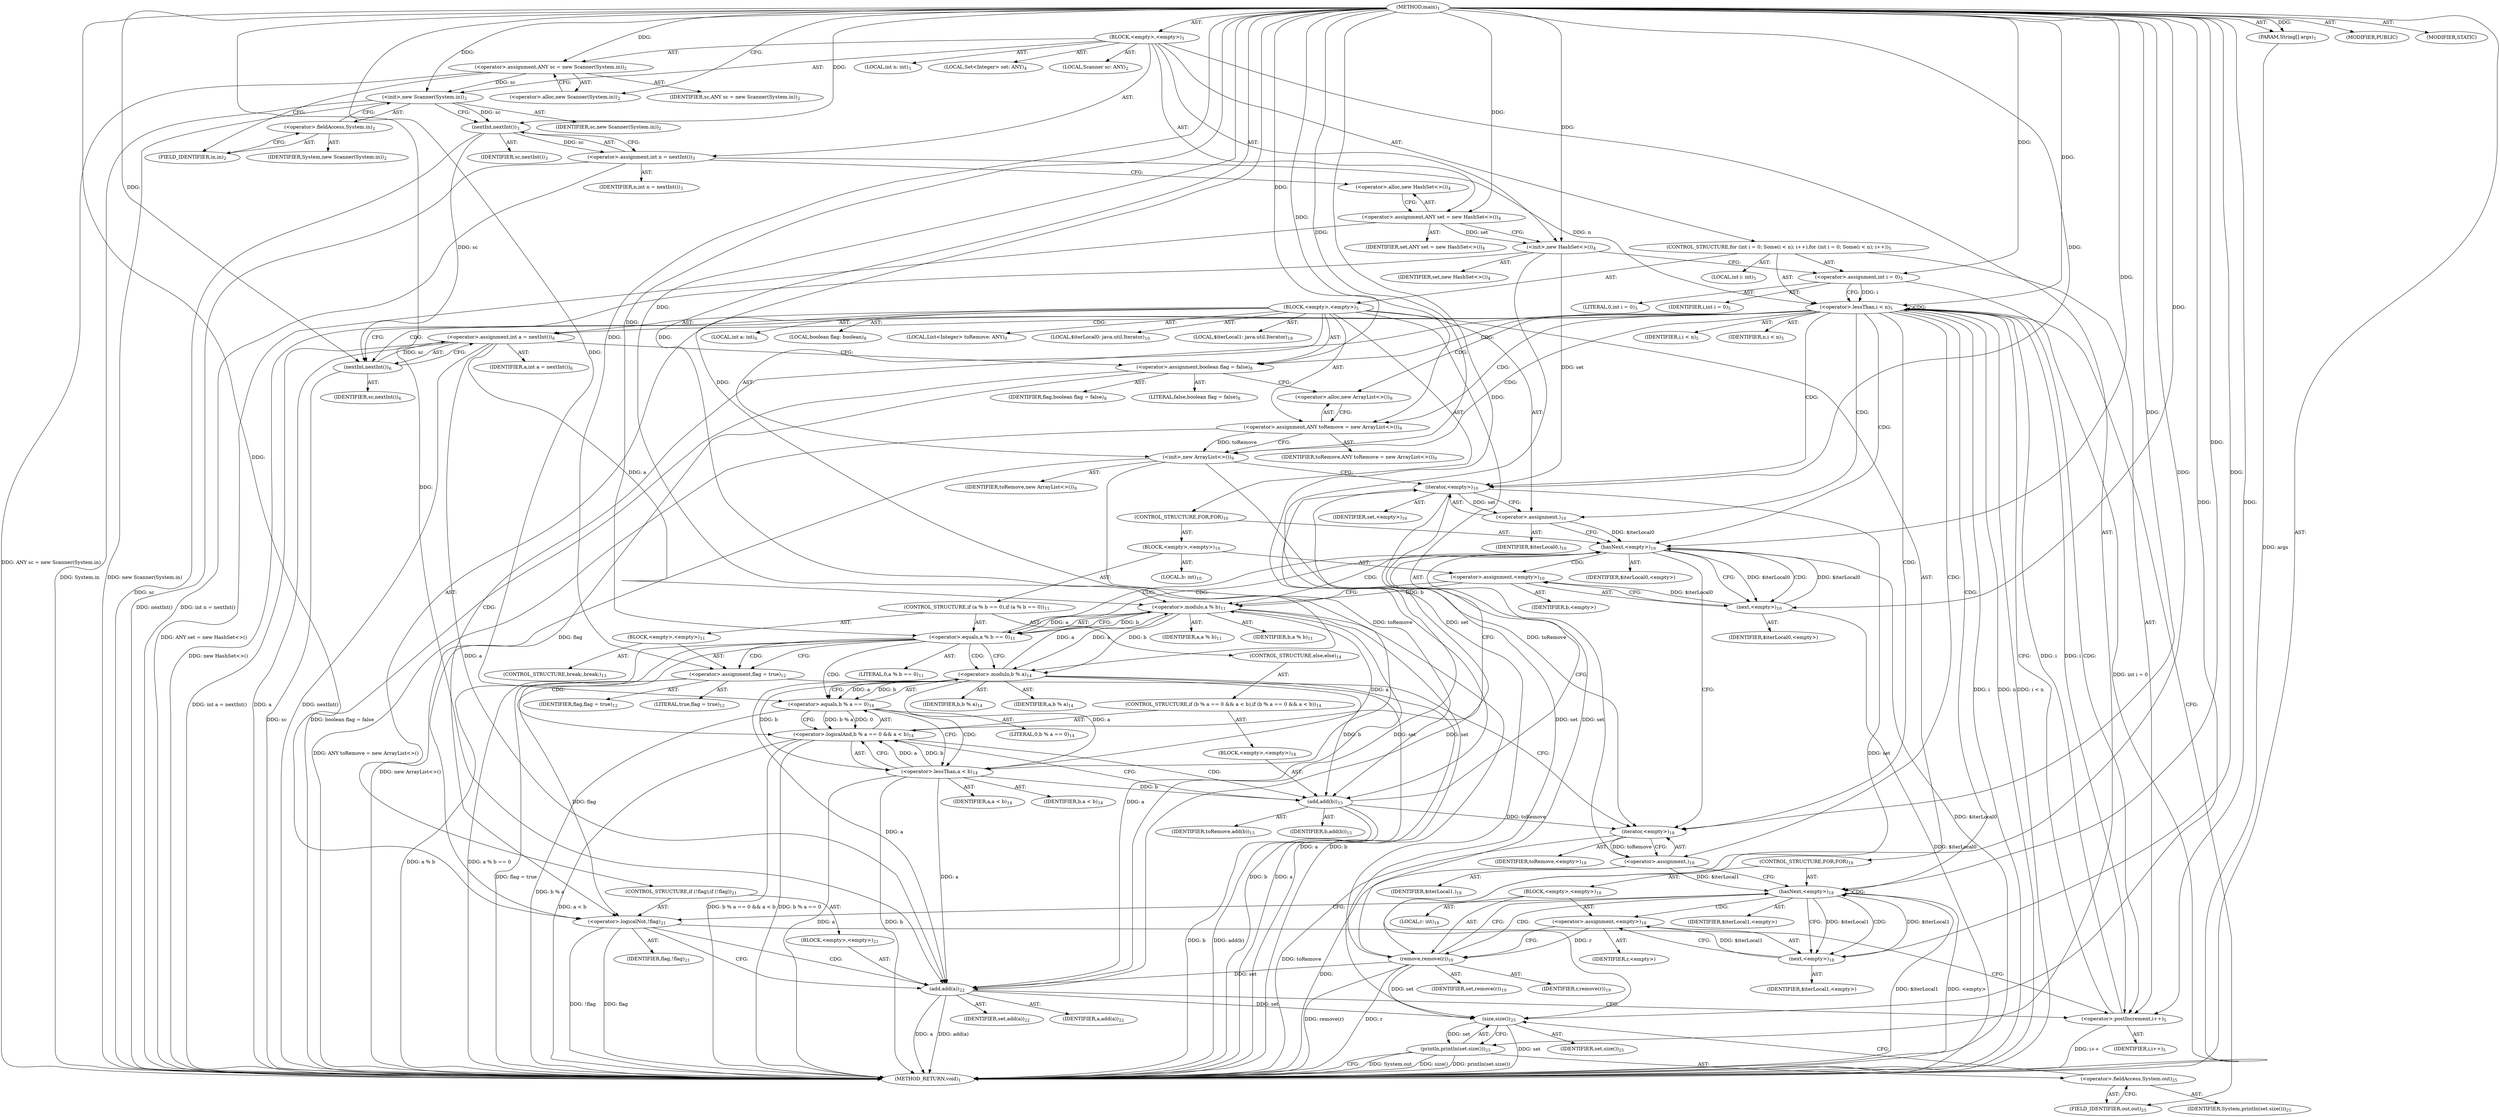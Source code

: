 digraph "main" {  
"23" [label = <(METHOD,main)<SUB>1</SUB>> ]
"24" [label = <(PARAM,String[] args)<SUB>1</SUB>> ]
"25" [label = <(BLOCK,&lt;empty&gt;,&lt;empty&gt;)<SUB>1</SUB>> ]
"4" [label = <(LOCAL,Scanner sc: ANY)<SUB>2</SUB>> ]
"26" [label = <(&lt;operator&gt;.assignment,ANY sc = new Scanner(System.in))<SUB>2</SUB>> ]
"27" [label = <(IDENTIFIER,sc,ANY sc = new Scanner(System.in))<SUB>2</SUB>> ]
"28" [label = <(&lt;operator&gt;.alloc,new Scanner(System.in))<SUB>2</SUB>> ]
"29" [label = <(&lt;init&gt;,new Scanner(System.in))<SUB>2</SUB>> ]
"3" [label = <(IDENTIFIER,sc,new Scanner(System.in))<SUB>2</SUB>> ]
"30" [label = <(&lt;operator&gt;.fieldAccess,System.in)<SUB>2</SUB>> ]
"31" [label = <(IDENTIFIER,System,new Scanner(System.in))<SUB>2</SUB>> ]
"32" [label = <(FIELD_IDENTIFIER,in,in)<SUB>2</SUB>> ]
"33" [label = <(LOCAL,int n: int)<SUB>3</SUB>> ]
"34" [label = <(&lt;operator&gt;.assignment,int n = nextInt())<SUB>3</SUB>> ]
"35" [label = <(IDENTIFIER,n,int n = nextInt())<SUB>3</SUB>> ]
"36" [label = <(nextInt,nextInt())<SUB>3</SUB>> ]
"37" [label = <(IDENTIFIER,sc,nextInt())<SUB>3</SUB>> ]
"6" [label = <(LOCAL,Set&lt;Integer&gt; set: ANY)<SUB>4</SUB>> ]
"38" [label = <(&lt;operator&gt;.assignment,ANY set = new HashSet&lt;&gt;())<SUB>4</SUB>> ]
"39" [label = <(IDENTIFIER,set,ANY set = new HashSet&lt;&gt;())<SUB>4</SUB>> ]
"40" [label = <(&lt;operator&gt;.alloc,new HashSet&lt;&gt;())<SUB>4</SUB>> ]
"41" [label = <(&lt;init&gt;,new HashSet&lt;&gt;())<SUB>4</SUB>> ]
"5" [label = <(IDENTIFIER,set,new HashSet&lt;&gt;())<SUB>4</SUB>> ]
"42" [label = <(CONTROL_STRUCTURE,for (int i = 0; Some(i &lt; n); i++),for (int i = 0; Some(i &lt; n); i++))<SUB>5</SUB>> ]
"43" [label = <(LOCAL,int i: int)<SUB>5</SUB>> ]
"44" [label = <(&lt;operator&gt;.assignment,int i = 0)<SUB>5</SUB>> ]
"45" [label = <(IDENTIFIER,i,int i = 0)<SUB>5</SUB>> ]
"46" [label = <(LITERAL,0,int i = 0)<SUB>5</SUB>> ]
"47" [label = <(&lt;operator&gt;.lessThan,i &lt; n)<SUB>5</SUB>> ]
"48" [label = <(IDENTIFIER,i,i &lt; n)<SUB>5</SUB>> ]
"49" [label = <(IDENTIFIER,n,i &lt; n)<SUB>5</SUB>> ]
"50" [label = <(&lt;operator&gt;.postIncrement,i++)<SUB>5</SUB>> ]
"51" [label = <(IDENTIFIER,i,i++)<SUB>5</SUB>> ]
"52" [label = <(BLOCK,&lt;empty&gt;,&lt;empty&gt;)<SUB>5</SUB>> ]
"53" [label = <(LOCAL,int a: int)<SUB>6</SUB>> ]
"54" [label = <(&lt;operator&gt;.assignment,int a = nextInt())<SUB>6</SUB>> ]
"55" [label = <(IDENTIFIER,a,int a = nextInt())<SUB>6</SUB>> ]
"56" [label = <(nextInt,nextInt())<SUB>6</SUB>> ]
"57" [label = <(IDENTIFIER,sc,nextInt())<SUB>6</SUB>> ]
"58" [label = <(LOCAL,boolean flag: boolean)<SUB>8</SUB>> ]
"59" [label = <(&lt;operator&gt;.assignment,boolean flag = false)<SUB>8</SUB>> ]
"60" [label = <(IDENTIFIER,flag,boolean flag = false)<SUB>8</SUB>> ]
"61" [label = <(LITERAL,false,boolean flag = false)<SUB>8</SUB>> ]
"8" [label = <(LOCAL,List&lt;Integer&gt; toRemove: ANY)<SUB>9</SUB>> ]
"62" [label = <(&lt;operator&gt;.assignment,ANY toRemove = new ArrayList&lt;&gt;())<SUB>9</SUB>> ]
"63" [label = <(IDENTIFIER,toRemove,ANY toRemove = new ArrayList&lt;&gt;())<SUB>9</SUB>> ]
"64" [label = <(&lt;operator&gt;.alloc,new ArrayList&lt;&gt;())<SUB>9</SUB>> ]
"65" [label = <(&lt;init&gt;,new ArrayList&lt;&gt;())<SUB>9</SUB>> ]
"7" [label = <(IDENTIFIER,toRemove,new ArrayList&lt;&gt;())<SUB>9</SUB>> ]
"66" [label = <(LOCAL,$iterLocal0: java.util.Iterator)<SUB>10</SUB>> ]
"67" [label = <(&lt;operator&gt;.assignment,)<SUB>10</SUB>> ]
"68" [label = <(IDENTIFIER,$iterLocal0,)<SUB>10</SUB>> ]
"69" [label = <(iterator,&lt;empty&gt;)<SUB>10</SUB>> ]
"70" [label = <(IDENTIFIER,set,&lt;empty&gt;)<SUB>10</SUB>> ]
"71" [label = <(CONTROL_STRUCTURE,FOR,FOR)<SUB>10</SUB>> ]
"72" [label = <(hasNext,&lt;empty&gt;)<SUB>10</SUB>> ]
"73" [label = <(IDENTIFIER,$iterLocal0,&lt;empty&gt;)> ]
"74" [label = <(BLOCK,&lt;empty&gt;,&lt;empty&gt;)<SUB>10</SUB>> ]
"75" [label = <(LOCAL,b: int)<SUB>10</SUB>> ]
"76" [label = <(&lt;operator&gt;.assignment,&lt;empty&gt;)<SUB>10</SUB>> ]
"77" [label = <(IDENTIFIER,b,&lt;empty&gt;)> ]
"78" [label = <(next,&lt;empty&gt;)<SUB>10</SUB>> ]
"79" [label = <(IDENTIFIER,$iterLocal0,&lt;empty&gt;)> ]
"80" [label = <(CONTROL_STRUCTURE,if (a % b == 0),if (a % b == 0))<SUB>11</SUB>> ]
"81" [label = <(&lt;operator&gt;.equals,a % b == 0)<SUB>11</SUB>> ]
"82" [label = <(&lt;operator&gt;.modulo,a % b)<SUB>11</SUB>> ]
"83" [label = <(IDENTIFIER,a,a % b)<SUB>11</SUB>> ]
"84" [label = <(IDENTIFIER,b,a % b)<SUB>11</SUB>> ]
"85" [label = <(LITERAL,0,a % b == 0)<SUB>11</SUB>> ]
"86" [label = <(BLOCK,&lt;empty&gt;,&lt;empty&gt;)<SUB>11</SUB>> ]
"87" [label = <(&lt;operator&gt;.assignment,flag = true)<SUB>12</SUB>> ]
"88" [label = <(IDENTIFIER,flag,flag = true)<SUB>12</SUB>> ]
"89" [label = <(LITERAL,true,flag = true)<SUB>12</SUB>> ]
"90" [label = <(CONTROL_STRUCTURE,break;,break;)<SUB>13</SUB>> ]
"91" [label = <(CONTROL_STRUCTURE,else,else)<SUB>14</SUB>> ]
"92" [label = <(CONTROL_STRUCTURE,if (b % a == 0 &amp;&amp; a &lt; b),if (b % a == 0 &amp;&amp; a &lt; b))<SUB>14</SUB>> ]
"93" [label = <(&lt;operator&gt;.logicalAnd,b % a == 0 &amp;&amp; a &lt; b)<SUB>14</SUB>> ]
"94" [label = <(&lt;operator&gt;.equals,b % a == 0)<SUB>14</SUB>> ]
"95" [label = <(&lt;operator&gt;.modulo,b % a)<SUB>14</SUB>> ]
"96" [label = <(IDENTIFIER,b,b % a)<SUB>14</SUB>> ]
"97" [label = <(IDENTIFIER,a,b % a)<SUB>14</SUB>> ]
"98" [label = <(LITERAL,0,b % a == 0)<SUB>14</SUB>> ]
"99" [label = <(&lt;operator&gt;.lessThan,a &lt; b)<SUB>14</SUB>> ]
"100" [label = <(IDENTIFIER,a,a &lt; b)<SUB>14</SUB>> ]
"101" [label = <(IDENTIFIER,b,a &lt; b)<SUB>14</SUB>> ]
"102" [label = <(BLOCK,&lt;empty&gt;,&lt;empty&gt;)<SUB>14</SUB>> ]
"103" [label = <(add,add(b))<SUB>15</SUB>> ]
"104" [label = <(IDENTIFIER,toRemove,add(b))<SUB>15</SUB>> ]
"105" [label = <(IDENTIFIER,b,add(b))<SUB>15</SUB>> ]
"106" [label = <(LOCAL,$iterLocal1: java.util.Iterator)<SUB>18</SUB>> ]
"107" [label = <(&lt;operator&gt;.assignment,)<SUB>18</SUB>> ]
"108" [label = <(IDENTIFIER,$iterLocal1,)<SUB>18</SUB>> ]
"109" [label = <(iterator,&lt;empty&gt;)<SUB>18</SUB>> ]
"110" [label = <(IDENTIFIER,toRemove,&lt;empty&gt;)<SUB>18</SUB>> ]
"111" [label = <(CONTROL_STRUCTURE,FOR,FOR)<SUB>18</SUB>> ]
"112" [label = <(hasNext,&lt;empty&gt;)<SUB>18</SUB>> ]
"113" [label = <(IDENTIFIER,$iterLocal1,&lt;empty&gt;)> ]
"114" [label = <(BLOCK,&lt;empty&gt;,&lt;empty&gt;)<SUB>18</SUB>> ]
"115" [label = <(LOCAL,r: int)<SUB>18</SUB>> ]
"116" [label = <(&lt;operator&gt;.assignment,&lt;empty&gt;)<SUB>18</SUB>> ]
"117" [label = <(IDENTIFIER,r,&lt;empty&gt;)> ]
"118" [label = <(next,&lt;empty&gt;)<SUB>18</SUB>> ]
"119" [label = <(IDENTIFIER,$iterLocal1,&lt;empty&gt;)> ]
"120" [label = <(remove,remove(r))<SUB>19</SUB>> ]
"121" [label = <(IDENTIFIER,set,remove(r))<SUB>19</SUB>> ]
"122" [label = <(IDENTIFIER,r,remove(r))<SUB>19</SUB>> ]
"123" [label = <(CONTROL_STRUCTURE,if (!flag),if (!flag))<SUB>21</SUB>> ]
"124" [label = <(&lt;operator&gt;.logicalNot,!flag)<SUB>21</SUB>> ]
"125" [label = <(IDENTIFIER,flag,!flag)<SUB>21</SUB>> ]
"126" [label = <(BLOCK,&lt;empty&gt;,&lt;empty&gt;)<SUB>21</SUB>> ]
"127" [label = <(add,add(a))<SUB>22</SUB>> ]
"128" [label = <(IDENTIFIER,set,add(a))<SUB>22</SUB>> ]
"129" [label = <(IDENTIFIER,a,add(a))<SUB>22</SUB>> ]
"130" [label = <(println,println(set.size()))<SUB>25</SUB>> ]
"131" [label = <(&lt;operator&gt;.fieldAccess,System.out)<SUB>25</SUB>> ]
"132" [label = <(IDENTIFIER,System,println(set.size()))<SUB>25</SUB>> ]
"133" [label = <(FIELD_IDENTIFIER,out,out)<SUB>25</SUB>> ]
"134" [label = <(size,size())<SUB>25</SUB>> ]
"135" [label = <(IDENTIFIER,set,size())<SUB>25</SUB>> ]
"136" [label = <(MODIFIER,PUBLIC)> ]
"137" [label = <(MODIFIER,STATIC)> ]
"138" [label = <(METHOD_RETURN,void)<SUB>1</SUB>> ]
  "23" -> "24"  [ label = "AST: "] 
  "23" -> "25"  [ label = "AST: "] 
  "23" -> "136"  [ label = "AST: "] 
  "23" -> "137"  [ label = "AST: "] 
  "23" -> "138"  [ label = "AST: "] 
  "25" -> "4"  [ label = "AST: "] 
  "25" -> "26"  [ label = "AST: "] 
  "25" -> "29"  [ label = "AST: "] 
  "25" -> "33"  [ label = "AST: "] 
  "25" -> "34"  [ label = "AST: "] 
  "25" -> "6"  [ label = "AST: "] 
  "25" -> "38"  [ label = "AST: "] 
  "25" -> "41"  [ label = "AST: "] 
  "25" -> "42"  [ label = "AST: "] 
  "25" -> "130"  [ label = "AST: "] 
  "26" -> "27"  [ label = "AST: "] 
  "26" -> "28"  [ label = "AST: "] 
  "29" -> "3"  [ label = "AST: "] 
  "29" -> "30"  [ label = "AST: "] 
  "30" -> "31"  [ label = "AST: "] 
  "30" -> "32"  [ label = "AST: "] 
  "34" -> "35"  [ label = "AST: "] 
  "34" -> "36"  [ label = "AST: "] 
  "36" -> "37"  [ label = "AST: "] 
  "38" -> "39"  [ label = "AST: "] 
  "38" -> "40"  [ label = "AST: "] 
  "41" -> "5"  [ label = "AST: "] 
  "42" -> "43"  [ label = "AST: "] 
  "42" -> "44"  [ label = "AST: "] 
  "42" -> "47"  [ label = "AST: "] 
  "42" -> "50"  [ label = "AST: "] 
  "42" -> "52"  [ label = "AST: "] 
  "44" -> "45"  [ label = "AST: "] 
  "44" -> "46"  [ label = "AST: "] 
  "47" -> "48"  [ label = "AST: "] 
  "47" -> "49"  [ label = "AST: "] 
  "50" -> "51"  [ label = "AST: "] 
  "52" -> "53"  [ label = "AST: "] 
  "52" -> "54"  [ label = "AST: "] 
  "52" -> "58"  [ label = "AST: "] 
  "52" -> "59"  [ label = "AST: "] 
  "52" -> "8"  [ label = "AST: "] 
  "52" -> "62"  [ label = "AST: "] 
  "52" -> "65"  [ label = "AST: "] 
  "52" -> "66"  [ label = "AST: "] 
  "52" -> "67"  [ label = "AST: "] 
  "52" -> "71"  [ label = "AST: "] 
  "52" -> "106"  [ label = "AST: "] 
  "52" -> "107"  [ label = "AST: "] 
  "52" -> "111"  [ label = "AST: "] 
  "52" -> "123"  [ label = "AST: "] 
  "54" -> "55"  [ label = "AST: "] 
  "54" -> "56"  [ label = "AST: "] 
  "56" -> "57"  [ label = "AST: "] 
  "59" -> "60"  [ label = "AST: "] 
  "59" -> "61"  [ label = "AST: "] 
  "62" -> "63"  [ label = "AST: "] 
  "62" -> "64"  [ label = "AST: "] 
  "65" -> "7"  [ label = "AST: "] 
  "67" -> "68"  [ label = "AST: "] 
  "67" -> "69"  [ label = "AST: "] 
  "69" -> "70"  [ label = "AST: "] 
  "71" -> "72"  [ label = "AST: "] 
  "71" -> "74"  [ label = "AST: "] 
  "72" -> "73"  [ label = "AST: "] 
  "74" -> "75"  [ label = "AST: "] 
  "74" -> "76"  [ label = "AST: "] 
  "74" -> "80"  [ label = "AST: "] 
  "76" -> "77"  [ label = "AST: "] 
  "76" -> "78"  [ label = "AST: "] 
  "78" -> "79"  [ label = "AST: "] 
  "80" -> "81"  [ label = "AST: "] 
  "80" -> "86"  [ label = "AST: "] 
  "80" -> "91"  [ label = "AST: "] 
  "81" -> "82"  [ label = "AST: "] 
  "81" -> "85"  [ label = "AST: "] 
  "82" -> "83"  [ label = "AST: "] 
  "82" -> "84"  [ label = "AST: "] 
  "86" -> "87"  [ label = "AST: "] 
  "86" -> "90"  [ label = "AST: "] 
  "87" -> "88"  [ label = "AST: "] 
  "87" -> "89"  [ label = "AST: "] 
  "91" -> "92"  [ label = "AST: "] 
  "92" -> "93"  [ label = "AST: "] 
  "92" -> "102"  [ label = "AST: "] 
  "93" -> "94"  [ label = "AST: "] 
  "93" -> "99"  [ label = "AST: "] 
  "94" -> "95"  [ label = "AST: "] 
  "94" -> "98"  [ label = "AST: "] 
  "95" -> "96"  [ label = "AST: "] 
  "95" -> "97"  [ label = "AST: "] 
  "99" -> "100"  [ label = "AST: "] 
  "99" -> "101"  [ label = "AST: "] 
  "102" -> "103"  [ label = "AST: "] 
  "103" -> "104"  [ label = "AST: "] 
  "103" -> "105"  [ label = "AST: "] 
  "107" -> "108"  [ label = "AST: "] 
  "107" -> "109"  [ label = "AST: "] 
  "109" -> "110"  [ label = "AST: "] 
  "111" -> "112"  [ label = "AST: "] 
  "111" -> "114"  [ label = "AST: "] 
  "112" -> "113"  [ label = "AST: "] 
  "114" -> "115"  [ label = "AST: "] 
  "114" -> "116"  [ label = "AST: "] 
  "114" -> "120"  [ label = "AST: "] 
  "116" -> "117"  [ label = "AST: "] 
  "116" -> "118"  [ label = "AST: "] 
  "118" -> "119"  [ label = "AST: "] 
  "120" -> "121"  [ label = "AST: "] 
  "120" -> "122"  [ label = "AST: "] 
  "123" -> "124"  [ label = "AST: "] 
  "123" -> "126"  [ label = "AST: "] 
  "124" -> "125"  [ label = "AST: "] 
  "126" -> "127"  [ label = "AST: "] 
  "127" -> "128"  [ label = "AST: "] 
  "127" -> "129"  [ label = "AST: "] 
  "130" -> "131"  [ label = "AST: "] 
  "130" -> "134"  [ label = "AST: "] 
  "131" -> "132"  [ label = "AST: "] 
  "131" -> "133"  [ label = "AST: "] 
  "134" -> "135"  [ label = "AST: "] 
  "26" -> "32"  [ label = "CFG: "] 
  "29" -> "36"  [ label = "CFG: "] 
  "34" -> "40"  [ label = "CFG: "] 
  "38" -> "41"  [ label = "CFG: "] 
  "41" -> "44"  [ label = "CFG: "] 
  "130" -> "138"  [ label = "CFG: "] 
  "28" -> "26"  [ label = "CFG: "] 
  "30" -> "29"  [ label = "CFG: "] 
  "36" -> "34"  [ label = "CFG: "] 
  "40" -> "38"  [ label = "CFG: "] 
  "44" -> "47"  [ label = "CFG: "] 
  "47" -> "56"  [ label = "CFG: "] 
  "47" -> "133"  [ label = "CFG: "] 
  "50" -> "47"  [ label = "CFG: "] 
  "131" -> "134"  [ label = "CFG: "] 
  "134" -> "130"  [ label = "CFG: "] 
  "32" -> "30"  [ label = "CFG: "] 
  "54" -> "59"  [ label = "CFG: "] 
  "59" -> "64"  [ label = "CFG: "] 
  "62" -> "65"  [ label = "CFG: "] 
  "65" -> "69"  [ label = "CFG: "] 
  "67" -> "72"  [ label = "CFG: "] 
  "107" -> "112"  [ label = "CFG: "] 
  "133" -> "131"  [ label = "CFG: "] 
  "56" -> "54"  [ label = "CFG: "] 
  "64" -> "62"  [ label = "CFG: "] 
  "69" -> "67"  [ label = "CFG: "] 
  "72" -> "78"  [ label = "CFG: "] 
  "72" -> "109"  [ label = "CFG: "] 
  "109" -> "107"  [ label = "CFG: "] 
  "112" -> "118"  [ label = "CFG: "] 
  "112" -> "124"  [ label = "CFG: "] 
  "124" -> "127"  [ label = "CFG: "] 
  "124" -> "50"  [ label = "CFG: "] 
  "76" -> "82"  [ label = "CFG: "] 
  "116" -> "120"  [ label = "CFG: "] 
  "120" -> "112"  [ label = "CFG: "] 
  "127" -> "50"  [ label = "CFG: "] 
  "78" -> "76"  [ label = "CFG: "] 
  "81" -> "87"  [ label = "CFG: "] 
  "81" -> "95"  [ label = "CFG: "] 
  "118" -> "116"  [ label = "CFG: "] 
  "82" -> "81"  [ label = "CFG: "] 
  "87" -> "109"  [ label = "CFG: "] 
  "93" -> "72"  [ label = "CFG: "] 
  "93" -> "103"  [ label = "CFG: "] 
  "94" -> "93"  [ label = "CFG: "] 
  "94" -> "99"  [ label = "CFG: "] 
  "99" -> "93"  [ label = "CFG: "] 
  "103" -> "72"  [ label = "CFG: "] 
  "95" -> "94"  [ label = "CFG: "] 
  "23" -> "28"  [ label = "CFG: "] 
  "24" -> "138"  [ label = "DDG: args"] 
  "26" -> "138"  [ label = "DDG: ANY sc = new Scanner(System.in)"] 
  "29" -> "138"  [ label = "DDG: System.in"] 
  "29" -> "138"  [ label = "DDG: new Scanner(System.in)"] 
  "36" -> "138"  [ label = "DDG: sc"] 
  "34" -> "138"  [ label = "DDG: nextInt()"] 
  "34" -> "138"  [ label = "DDG: int n = nextInt()"] 
  "38" -> "138"  [ label = "DDG: ANY set = new HashSet&lt;&gt;()"] 
  "41" -> "138"  [ label = "DDG: new HashSet&lt;&gt;()"] 
  "44" -> "138"  [ label = "DDG: int i = 0"] 
  "47" -> "138"  [ label = "DDG: i"] 
  "47" -> "138"  [ label = "DDG: n"] 
  "47" -> "138"  [ label = "DDG: i &lt; n"] 
  "130" -> "138"  [ label = "DDG: System.out"] 
  "134" -> "138"  [ label = "DDG: set"] 
  "130" -> "138"  [ label = "DDG: size()"] 
  "130" -> "138"  [ label = "DDG: println(set.size())"] 
  "54" -> "138"  [ label = "DDG: a"] 
  "56" -> "138"  [ label = "DDG: sc"] 
  "54" -> "138"  [ label = "DDG: nextInt()"] 
  "54" -> "138"  [ label = "DDG: int a = nextInt()"] 
  "59" -> "138"  [ label = "DDG: boolean flag = false"] 
  "62" -> "138"  [ label = "DDG: ANY toRemove = new ArrayList&lt;&gt;()"] 
  "65" -> "138"  [ label = "DDG: new ArrayList&lt;&gt;()"] 
  "72" -> "138"  [ label = "DDG: $iterLocal0"] 
  "78" -> "138"  [ label = "DDG: $iterLocal0"] 
  "82" -> "138"  [ label = "DDG: a"] 
  "82" -> "138"  [ label = "DDG: b"] 
  "81" -> "138"  [ label = "DDG: a % b"] 
  "81" -> "138"  [ label = "DDG: a % b == 0"] 
  "95" -> "138"  [ label = "DDG: b"] 
  "95" -> "138"  [ label = "DDG: a"] 
  "94" -> "138"  [ label = "DDG: b % a"] 
  "93" -> "138"  [ label = "DDG: b % a == 0"] 
  "99" -> "138"  [ label = "DDG: a"] 
  "99" -> "138"  [ label = "DDG: b"] 
  "93" -> "138"  [ label = "DDG: a &lt; b"] 
  "93" -> "138"  [ label = "DDG: b % a == 0 &amp;&amp; a &lt; b"] 
  "103" -> "138"  [ label = "DDG: b"] 
  "103" -> "138"  [ label = "DDG: add(b)"] 
  "87" -> "138"  [ label = "DDG: flag = true"] 
  "109" -> "138"  [ label = "DDG: toRemove"] 
  "107" -> "138"  [ label = "DDG: "] 
  "112" -> "138"  [ label = "DDG: $iterLocal1"] 
  "112" -> "138"  [ label = "DDG: &lt;empty&gt;"] 
  "124" -> "138"  [ label = "DDG: flag"] 
  "124" -> "138"  [ label = "DDG: !flag"] 
  "127" -> "138"  [ label = "DDG: a"] 
  "127" -> "138"  [ label = "DDG: add(a)"] 
  "50" -> "138"  [ label = "DDG: i++"] 
  "120" -> "138"  [ label = "DDG: r"] 
  "120" -> "138"  [ label = "DDG: remove(r)"] 
  "23" -> "24"  [ label = "DDG: "] 
  "23" -> "26"  [ label = "DDG: "] 
  "36" -> "34"  [ label = "DDG: sc"] 
  "23" -> "38"  [ label = "DDG: "] 
  "26" -> "29"  [ label = "DDG: sc"] 
  "23" -> "29"  [ label = "DDG: "] 
  "38" -> "41"  [ label = "DDG: set"] 
  "23" -> "41"  [ label = "DDG: "] 
  "23" -> "44"  [ label = "DDG: "] 
  "134" -> "130"  [ label = "DDG: set"] 
  "29" -> "36"  [ label = "DDG: sc"] 
  "23" -> "36"  [ label = "DDG: "] 
  "44" -> "47"  [ label = "DDG: i"] 
  "50" -> "47"  [ label = "DDG: i"] 
  "23" -> "47"  [ label = "DDG: "] 
  "34" -> "47"  [ label = "DDG: n"] 
  "47" -> "50"  [ label = "DDG: i"] 
  "23" -> "50"  [ label = "DDG: "] 
  "56" -> "54"  [ label = "DDG: sc"] 
  "23" -> "59"  [ label = "DDG: "] 
  "23" -> "62"  [ label = "DDG: "] 
  "69" -> "67"  [ label = "DDG: set"] 
  "109" -> "107"  [ label = "DDG: toRemove"] 
  "41" -> "134"  [ label = "DDG: set"] 
  "69" -> "134"  [ label = "DDG: set"] 
  "127" -> "134"  [ label = "DDG: set"] 
  "120" -> "134"  [ label = "DDG: set"] 
  "23" -> "134"  [ label = "DDG: "] 
  "62" -> "65"  [ label = "DDG: toRemove"] 
  "23" -> "65"  [ label = "DDG: "] 
  "36" -> "56"  [ label = "DDG: sc"] 
  "23" -> "56"  [ label = "DDG: "] 
  "41" -> "69"  [ label = "DDG: set"] 
  "127" -> "69"  [ label = "DDG: set"] 
  "120" -> "69"  [ label = "DDG: set"] 
  "23" -> "69"  [ label = "DDG: "] 
  "67" -> "72"  [ label = "DDG: $iterLocal0"] 
  "78" -> "72"  [ label = "DDG: $iterLocal0"] 
  "23" -> "72"  [ label = "DDG: "] 
  "78" -> "76"  [ label = "DDG: $iterLocal0"] 
  "65" -> "109"  [ label = "DDG: toRemove"] 
  "103" -> "109"  [ label = "DDG: toRemove"] 
  "23" -> "109"  [ label = "DDG: "] 
  "107" -> "112"  [ label = "DDG: $iterLocal1"] 
  "118" -> "112"  [ label = "DDG: $iterLocal1"] 
  "23" -> "112"  [ label = "DDG: "] 
  "118" -> "116"  [ label = "DDG: $iterLocal1"] 
  "59" -> "124"  [ label = "DDG: flag"] 
  "87" -> "124"  [ label = "DDG: flag"] 
  "23" -> "124"  [ label = "DDG: "] 
  "69" -> "120"  [ label = "DDG: set"] 
  "23" -> "120"  [ label = "DDG: "] 
  "116" -> "120"  [ label = "DDG: r"] 
  "69" -> "127"  [ label = "DDG: set"] 
  "120" -> "127"  [ label = "DDG: set"] 
  "23" -> "127"  [ label = "DDG: "] 
  "54" -> "127"  [ label = "DDG: a"] 
  "82" -> "127"  [ label = "DDG: a"] 
  "95" -> "127"  [ label = "DDG: a"] 
  "99" -> "127"  [ label = "DDG: a"] 
  "72" -> "78"  [ label = "DDG: $iterLocal0"] 
  "23" -> "78"  [ label = "DDG: "] 
  "82" -> "81"  [ label = "DDG: a"] 
  "82" -> "81"  [ label = "DDG: b"] 
  "23" -> "81"  [ label = "DDG: "] 
  "23" -> "87"  [ label = "DDG: "] 
  "112" -> "118"  [ label = "DDG: $iterLocal1"] 
  "23" -> "118"  [ label = "DDG: "] 
  "54" -> "82"  [ label = "DDG: a"] 
  "95" -> "82"  [ label = "DDG: a"] 
  "99" -> "82"  [ label = "DDG: a"] 
  "23" -> "82"  [ label = "DDG: "] 
  "76" -> "82"  [ label = "DDG: b"] 
  "94" -> "93"  [ label = "DDG: b % a"] 
  "94" -> "93"  [ label = "DDG: 0"] 
  "99" -> "93"  [ label = "DDG: a"] 
  "99" -> "93"  [ label = "DDG: b"] 
  "95" -> "94"  [ label = "DDG: b"] 
  "95" -> "94"  [ label = "DDG: a"] 
  "23" -> "94"  [ label = "DDG: "] 
  "95" -> "99"  [ label = "DDG: a"] 
  "23" -> "99"  [ label = "DDG: "] 
  "95" -> "99"  [ label = "DDG: b"] 
  "65" -> "103"  [ label = "DDG: toRemove"] 
  "23" -> "103"  [ label = "DDG: "] 
  "95" -> "103"  [ label = "DDG: b"] 
  "99" -> "103"  [ label = "DDG: b"] 
  "82" -> "95"  [ label = "DDG: b"] 
  "23" -> "95"  [ label = "DDG: "] 
  "82" -> "95"  [ label = "DDG: a"] 
  "47" -> "107"  [ label = "CDG: "] 
  "47" -> "47"  [ label = "CDG: "] 
  "47" -> "64"  [ label = "CDG: "] 
  "47" -> "72"  [ label = "CDG: "] 
  "47" -> "56"  [ label = "CDG: "] 
  "47" -> "69"  [ label = "CDG: "] 
  "47" -> "67"  [ label = "CDG: "] 
  "47" -> "65"  [ label = "CDG: "] 
  "47" -> "50"  [ label = "CDG: "] 
  "47" -> "59"  [ label = "CDG: "] 
  "47" -> "112"  [ label = "CDG: "] 
  "47" -> "54"  [ label = "CDG: "] 
  "47" -> "124"  [ label = "CDG: "] 
  "47" -> "109"  [ label = "CDG: "] 
  "47" -> "62"  [ label = "CDG: "] 
  "72" -> "81"  [ label = "CDG: "] 
  "72" -> "76"  [ label = "CDG: "] 
  "72" -> "82"  [ label = "CDG: "] 
  "72" -> "78"  [ label = "CDG: "] 
  "112" -> "120"  [ label = "CDG: "] 
  "112" -> "116"  [ label = "CDG: "] 
  "112" -> "112"  [ label = "CDG: "] 
  "112" -> "118"  [ label = "CDG: "] 
  "124" -> "127"  [ label = "CDG: "] 
  "81" -> "94"  [ label = "CDG: "] 
  "81" -> "72"  [ label = "CDG: "] 
  "81" -> "95"  [ label = "CDG: "] 
  "81" -> "87"  [ label = "CDG: "] 
  "81" -> "93"  [ label = "CDG: "] 
  "93" -> "103"  [ label = "CDG: "] 
  "94" -> "99"  [ label = "CDG: "] 
}
